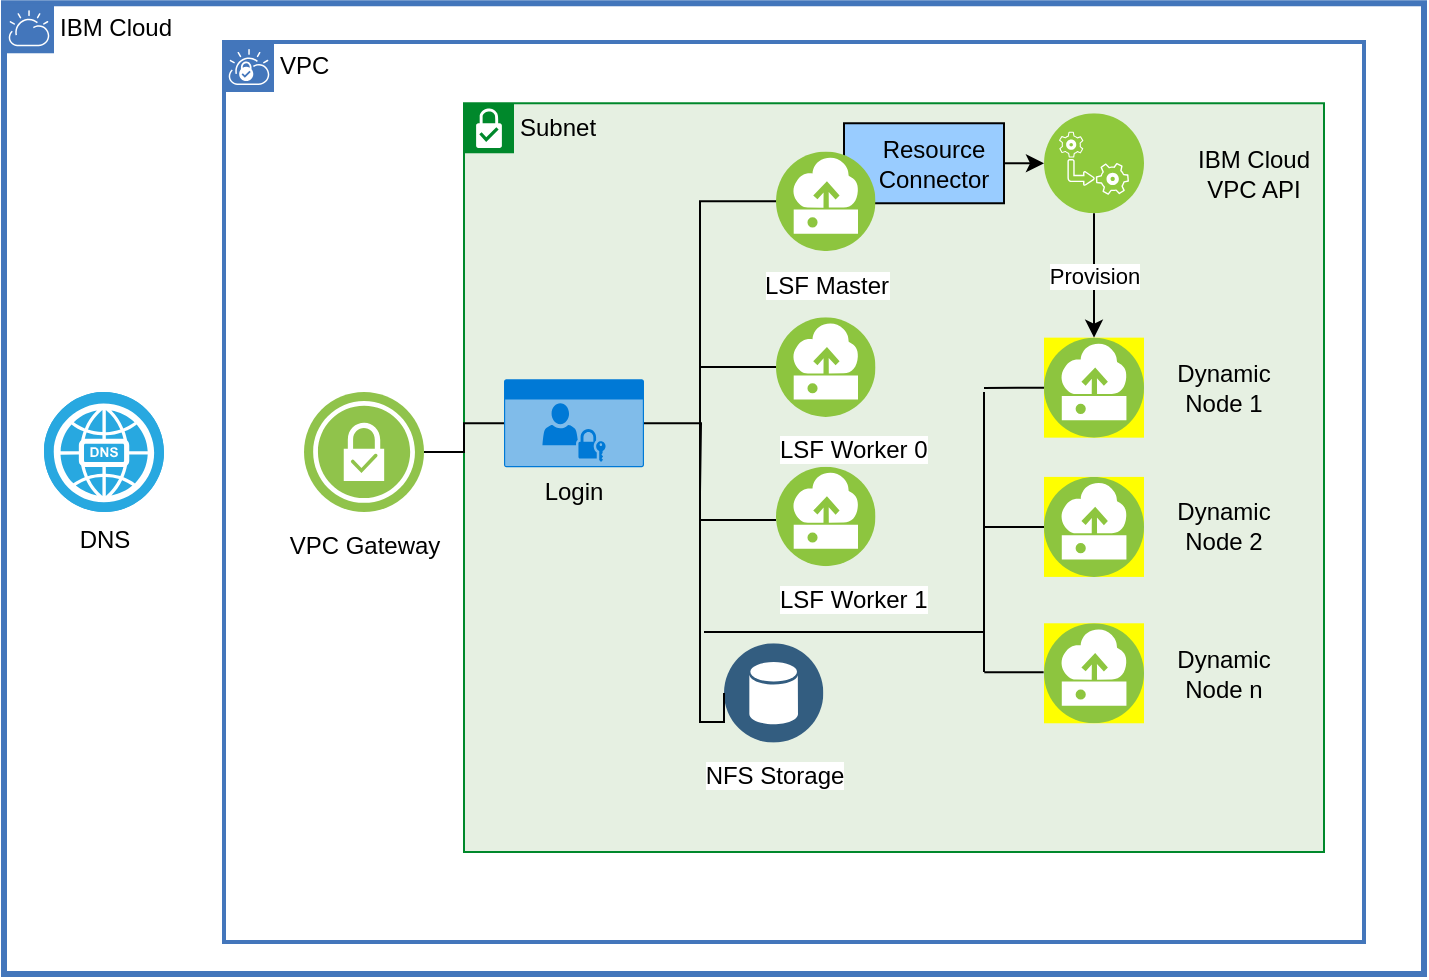 <mxfile version="13.5.7" type="device"><diagram id="mAu1X2Fn9G5h8eAifJ9l" name="Page-1"><mxGraphModel dx="1106" dy="762" grid="1" gridSize="10" guides="1" tooltips="1" connect="1" arrows="1" fold="1" page="1" pageScale="1.5" pageWidth="850" pageHeight="1100" math="0" shadow="0"><root><mxCell id="0"/><mxCell id="1" parent="0"/><mxCell id="xj9xwTQ_cNCY_DP5B0al-22" value="IBM Cloud" style="shape=mxgraph.ibm.box;prType=cloud;fontStyle=0;verticalAlign=top;align=left;spacingLeft=32;spacingTop=4;fillColor=none;rounded=0;whiteSpace=wrap;html=1;strokeColor=#4376BB;strokeWidth=3;dashed=0;container=1;spacing=-4;collapsible=0;expand=0;recursiveResize=0;" parent="1" vertex="1"><mxGeometry x="300" y="85.63" width="710" height="485.37" as="geometry"/></mxCell><mxCell id="xj9xwTQ_cNCY_DP5B0al-1" value="VPC" style="shape=mxgraph.ibm.box;prType=vpc;fontStyle=0;verticalAlign=top;align=left;spacingLeft=32;spacingTop=4;fillColor=none;rounded=0;whiteSpace=wrap;html=1;strokeColor=#4376BB;strokeWidth=2;dashed=0;container=0;spacing=-4;collapsible=0;expand=0;recursiveResize=0;" parent="xj9xwTQ_cNCY_DP5B0al-22" vertex="1"><mxGeometry x="110" y="19.37" width="570" height="450" as="geometry"/></mxCell><mxCell id="xj9xwTQ_cNCY_DP5B0al-15" value="DNS" style="fillColor=#28A8E0;verticalLabelPosition=bottom;html=1;strokeColor=#ffffff;verticalAlign=top;align=center;points=[[0.145,0.145,0],[0.5,0,0],[0.855,0.145,0],[1,0.5,0],[0.855,0.855,0],[0.5,1,0],[0.145,0.855,0],[0,0.5,0]];pointerEvents=1;shape=mxgraph.cisco_safe.compositeIcon;bgIcon=ellipse;resIcon=mxgraph.cisco_safe.capability.dns;" parent="xj9xwTQ_cNCY_DP5B0al-22" vertex="1"><mxGeometry x="20" y="194.37" width="60" height="60" as="geometry"/></mxCell><mxCell id="xj9xwTQ_cNCY_DP5B0al-9" value="Subnet&lt;br&gt;" style="shape=mxgraph.ibm.box;prType=subnet;fontStyle=0;verticalAlign=top;align=left;spacingLeft=32;spacingTop=4;fillColor=#E6F0E2;rounded=0;whiteSpace=wrap;html=1;strokeColor=#00882B;strokeWidth=1;dashed=0;container=1;spacing=-4;collapsible=0;expand=0;recursiveResize=0;" parent="xj9xwTQ_cNCY_DP5B0al-22" vertex="1"><mxGeometry x="230" y="50" width="430" height="374.37" as="geometry"/></mxCell><mxCell id="xj9xwTQ_cNCY_DP5B0al-16" value="&lt;font color=&quot;#000000&quot;&gt;NFS Storage&lt;/font&gt;" style="aspect=fixed;perimeter=ellipsePerimeter;html=1;align=center;shadow=0;dashed=0;fontColor=#4277BB;labelBackgroundColor=#ffffff;fontSize=12;spacingTop=3;image;image=img/lib/ibm/data/data_services.svg;" parent="xj9xwTQ_cNCY_DP5B0al-9" vertex="1"><mxGeometry x="130" y="270" width="49.75" height="49.756" as="geometry"/></mxCell><mxCell id="xj9xwTQ_cNCY_DP5B0al-32" value="" style="html=1;strokeColor=none;fillColor=#0079D6;labelPosition=center;verticalLabelPosition=middle;verticalAlign=top;align=center;fontSize=12;outlineConnect=0;spacingTop=-6;fontColor=#FFFFFF;shape=mxgraph.sitemap.login;" parent="xj9xwTQ_cNCY_DP5B0al-9" vertex="1"><mxGeometry x="20" y="138.05" width="70" height="43.9" as="geometry"/></mxCell><mxCell id="xj9xwTQ_cNCY_DP5B0al-34" value="Login" style="text;html=1;strokeColor=none;fillColor=none;align=center;verticalAlign=middle;whiteSpace=wrap;rounded=0;" parent="xj9xwTQ_cNCY_DP5B0al-9" vertex="1"><mxGeometry x="35" y="184" width="40" height="20" as="geometry"/></mxCell><mxCell id="YCYJ1bA2XyqW1mtlBELk-1" value="" style="rounded=0;whiteSpace=wrap;html=1;fillColor=#99CCFF;" parent="xj9xwTQ_cNCY_DP5B0al-9" vertex="1"><mxGeometry x="190" y="10" width="80" height="40" as="geometry"/></mxCell><mxCell id="YCYJ1bA2XyqW1mtlBELk-3" value="Resource Connector" style="text;html=1;strokeColor=none;fillColor=none;align=center;verticalAlign=middle;whiteSpace=wrap;rounded=0;" parent="xj9xwTQ_cNCY_DP5B0al-9" vertex="1"><mxGeometry x="210" y="12.5" width="50" height="35" as="geometry"/></mxCell><mxCell id="YCYJ1bA2XyqW1mtlBELk-6" value="IBM Cloud VPC API" style="text;html=1;strokeColor=none;fillColor=none;align=center;verticalAlign=middle;whiteSpace=wrap;rounded=0;" parent="xj9xwTQ_cNCY_DP5B0al-9" vertex="1"><mxGeometry x="360" y="15" width="70" height="40" as="geometry"/></mxCell><mxCell id="YCYJ1bA2XyqW1mtlBELk-8" value="" style="aspect=fixed;perimeter=ellipsePerimeter;html=1;align=center;shadow=0;dashed=0;fontColor=#4277BB;labelBackgroundColor=#ffffff;fontSize=12;spacingTop=3;image;image=img/lib/ibm/vpc/Instance.svg;imageBackground=#FFFF00;" parent="xj9xwTQ_cNCY_DP5B0al-9" vertex="1"><mxGeometry x="290" y="117.19" width="50" height="50" as="geometry"/></mxCell><mxCell id="YCYJ1bA2XyqW1mtlBELk-9" value="" style="aspect=fixed;perimeter=ellipsePerimeter;html=1;align=center;shadow=0;dashed=0;fontColor=#4277BB;labelBackgroundColor=#ffffff;fontSize=12;spacingTop=3;image;image=img/lib/ibm/vpc/CloudServices.svg;" parent="xj9xwTQ_cNCY_DP5B0al-9" vertex="1"><mxGeometry x="290" y="5" width="50" height="50" as="geometry"/></mxCell><mxCell id="YCYJ1bA2XyqW1mtlBELk-10" value="" style="aspect=fixed;perimeter=ellipsePerimeter;html=1;align=center;shadow=0;dashed=0;fontColor=#4277BB;labelBackgroundColor=#ffffff;fontSize=12;spacingTop=3;image;image=img/lib/ibm/vpc/Instance.svg;imageBackground=#FFFF00;" parent="xj9xwTQ_cNCY_DP5B0al-9" vertex="1"><mxGeometry x="290" y="186.82" width="50" height="50" as="geometry"/></mxCell><mxCell id="YCYJ1bA2XyqW1mtlBELk-11" value="Dynamic Node 1" style="text;html=1;strokeColor=none;fillColor=none;align=center;verticalAlign=middle;whiteSpace=wrap;rounded=0;" parent="xj9xwTQ_cNCY_DP5B0al-9" vertex="1"><mxGeometry x="350" y="114.37" width="60" height="55.63" as="geometry"/></mxCell><mxCell id="YCYJ1bA2XyqW1mtlBELk-12" value="Dynamic Node 2" style="text;html=1;strokeColor=none;fillColor=none;align=center;verticalAlign=middle;whiteSpace=wrap;rounded=0;" parent="xj9xwTQ_cNCY_DP5B0al-9" vertex="1"><mxGeometry x="350" y="184" width="60" height="55.63" as="geometry"/></mxCell><mxCell id="YCYJ1bA2XyqW1mtlBELk-13" value="" style="aspect=fixed;perimeter=ellipsePerimeter;html=1;align=center;shadow=0;dashed=0;fontColor=#4277BB;labelBackgroundColor=#ffffff;fontSize=12;spacingTop=3;image;image=img/lib/ibm/vpc/Instance.svg;imageBackground=#FFFF00;" parent="xj9xwTQ_cNCY_DP5B0al-9" vertex="1"><mxGeometry x="290" y="260.01" width="50" height="50" as="geometry"/></mxCell><mxCell id="YCYJ1bA2XyqW1mtlBELk-14" value="Dynamic Node n" style="text;html=1;strokeColor=none;fillColor=none;align=center;verticalAlign=middle;whiteSpace=wrap;rounded=0;" parent="xj9xwTQ_cNCY_DP5B0al-9" vertex="1"><mxGeometry x="350" y="257.19" width="60" height="55.63" as="geometry"/></mxCell><mxCell id="YCYJ1bA2XyqW1mtlBELk-18" value="" style="endArrow=classic;html=1;entryX=0.5;entryY=0;entryDx=0;entryDy=0;exitX=0.5;exitY=1;exitDx=0;exitDy=0;" parent="xj9xwTQ_cNCY_DP5B0al-9" source="YCYJ1bA2XyqW1mtlBELk-9" target="YCYJ1bA2XyqW1mtlBELk-8" edge="1"><mxGeometry relative="1" as="geometry"><mxPoint x="320" y="55" as="sourcePoint"/><mxPoint x="420" y="55" as="targetPoint"/></mxGeometry></mxCell><mxCell id="YCYJ1bA2XyqW1mtlBELk-19" value="Provision" style="edgeLabel;resizable=0;html=1;align=center;verticalAlign=middle;" parent="YCYJ1bA2XyqW1mtlBELk-18" connectable="0" vertex="1"><mxGeometry relative="1" as="geometry"/></mxCell><mxCell id="YCYJ1bA2XyqW1mtlBELk-26" value="" style="endArrow=none;html=1;entryX=0.605;entryY=0.566;entryDx=0;entryDy=0;exitX=0;exitY=0.5;exitDx=0;exitDy=0;entryPerimeter=0;" parent="xj9xwTQ_cNCY_DP5B0al-9" source="YCYJ1bA2XyqW1mtlBELk-10" target="xj9xwTQ_cNCY_DP5B0al-9" edge="1"><mxGeometry width="50" height="50" relative="1" as="geometry"><mxPoint x="270" y="152.37" as="sourcePoint"/><mxPoint x="300" y="152.19" as="targetPoint"/></mxGeometry></mxCell><mxCell id="YCYJ1bA2XyqW1mtlBELk-29" value="" style="endArrow=classic;html=1;exitX=1;exitY=0.5;exitDx=0;exitDy=0;entryX=0;entryY=0.5;entryDx=0;entryDy=0;" parent="xj9xwTQ_cNCY_DP5B0al-9" source="YCYJ1bA2XyqW1mtlBELk-1" target="YCYJ1bA2XyqW1mtlBELk-9" edge="1"><mxGeometry width="50" height="50" relative="1" as="geometry"><mxPoint x="70" y="204.37" as="sourcePoint"/><mxPoint x="120" y="154.37" as="targetPoint"/></mxGeometry></mxCell><mxCell id="RQBEJfZzzdea2KilqA7A-45" style="edgeStyle=orthogonalEdgeStyle;rounded=0;orthogonalLoop=1;jettySize=auto;html=1;exitX=0;exitY=0.5;exitDx=0;exitDy=0;entryX=0;entryY=0.5;entryDx=0;entryDy=0;endArrow=none;endFill=0;" parent="xj9xwTQ_cNCY_DP5B0al-22" target="xj9xwTQ_cNCY_DP5B0al-16" edge="1"><mxGeometry relative="1" as="geometry"><Array as="points"><mxPoint x="348" y="99.37"/><mxPoint x="348" y="359.37"/></Array><mxPoint x="388" y="99.004" as="sourcePoint"/><mxPoint x="388" y="256.565" as="targetPoint"/></mxGeometry></mxCell><mxCell id="RQBEJfZzzdea2KilqA7A-42" value="LSF Master" style="aspect=fixed;perimeter=ellipsePerimeter;html=1;align=center;shadow=0;dashed=0;labelBackgroundColor=#ffffff;fontSize=12;spacingTop=3;image;image=img/lib/ibm/vpc/Instance.svg;" parent="xj9xwTQ_cNCY_DP5B0al-22" vertex="1"><mxGeometry x="386" y="74.126" width="49.756" height="49.756" as="geometry"/></mxCell><mxCell id="RQBEJfZzzdea2KilqA7A-43" value="&lt;font color=&quot;#000000&quot;&gt;LSF Worker 1&lt;/font&gt;" style="aspect=fixed;perimeter=ellipsePerimeter;html=1;align=left;shadow=0;dashed=0;fontColor=#4277BB;labelBackgroundColor=#ffffff;fontSize=12;spacingTop=3;image;image=img/lib/ibm/vpc/Instance.svg;" parent="xj9xwTQ_cNCY_DP5B0al-22" vertex="1"><mxGeometry x="386" y="231.687" width="49.756" height="49.76" as="geometry"/></mxCell><mxCell id="RQBEJfZzzdea2KilqA7A-46" style="edgeStyle=orthogonalEdgeStyle;rounded=0;orthogonalLoop=1;jettySize=auto;html=1;exitX=0;exitY=0.5;exitDx=0;exitDy=0;endArrow=none;endFill=0;" parent="xj9xwTQ_cNCY_DP5B0al-22" source="RQBEJfZzzdea2KilqA7A-44" edge="1"><mxGeometry relative="1" as="geometry"><mxPoint x="348" y="181.931" as="targetPoint"/></mxGeometry></mxCell><mxCell id="RQBEJfZzzdea2KilqA7A-44" value="&lt;font color=&quot;#000000&quot;&gt;LSF Worker 0&lt;/font&gt;" style="aspect=fixed;perimeter=ellipsePerimeter;html=1;align=left;shadow=0;dashed=0;fontColor=#4277BB;labelBackgroundColor=#ffffff;fontSize=12;spacingTop=3;image;image=img/lib/ibm/vpc/Instance.svg;" parent="xj9xwTQ_cNCY_DP5B0al-22" vertex="1"><mxGeometry x="386" y="157.053" width="49.756" height="49.756" as="geometry"/></mxCell><mxCell id="xj9xwTQ_cNCY_DP5B0al-26" style="edgeStyle=orthogonalEdgeStyle;rounded=0;orthogonalLoop=1;jettySize=auto;html=1;exitX=1;exitY=0.5;exitDx=0;exitDy=0;strokeWidth=1;endArrow=none;endFill=0;" parent="xj9xwTQ_cNCY_DP5B0al-22" source="xj9xwTQ_cNCY_DP5B0al-6" target="xj9xwTQ_cNCY_DP5B0al-32" edge="1"><mxGeometry relative="1" as="geometry"/></mxCell><mxCell id="xj9xwTQ_cNCY_DP5B0al-6" value="&lt;font color=&quot;#000000&quot;&gt;VPC Gateway&lt;/font&gt;" style="aspect=fixed;perimeter=ellipsePerimeter;html=1;align=center;shadow=0;dashed=0;fontColor=#4277BB;labelBackgroundColor=#ffffff;fontSize=12;spacingTop=3;image;image=img/lib/ibm/vpc/VPNGateway.svg;" parent="xj9xwTQ_cNCY_DP5B0al-22" vertex="1"><mxGeometry x="150" y="194.37" width="60" height="60" as="geometry"/></mxCell><mxCell id="YCYJ1bA2XyqW1mtlBELk-24" value="" style="endArrow=none;html=1;exitX=0.674;exitY=0.76;exitDx=0;exitDy=0;exitPerimeter=0;entryX=0.605;entryY=0.76;entryDx=0;entryDy=0;entryPerimeter=0;" parent="xj9xwTQ_cNCY_DP5B0al-22" source="xj9xwTQ_cNCY_DP5B0al-9" target="xj9xwTQ_cNCY_DP5B0al-9" edge="1"><mxGeometry width="50" height="50" relative="1" as="geometry"><mxPoint x="300" y="184.37" as="sourcePoint"/><mxPoint x="350" y="134.37" as="targetPoint"/></mxGeometry></mxCell><mxCell id="xj9xwTQ_cNCY_DP5B0al-31" value="" style="endArrow=none;html=1;strokeWidth=1;entryX=0;entryY=0.536;entryDx=0;entryDy=0;entryPerimeter=0;" parent="1" target="RQBEJfZzzdea2KilqA7A-43" edge="1"><mxGeometry width="50" height="50" relative="1" as="geometry"><mxPoint x="648" y="344" as="sourcePoint"/><mxPoint x="600" y="310" as="targetPoint"/></mxGeometry></mxCell><mxCell id="xj9xwTQ_cNCY_DP5B0al-33" style="edgeStyle=orthogonalEdgeStyle;rounded=0;orthogonalLoop=1;jettySize=auto;html=1;exitX=1;exitY=0.5;exitDx=0;exitDy=0;exitPerimeter=0;endArrow=none;endFill=0;strokeWidth=1;" parent="1" source="xj9xwTQ_cNCY_DP5B0al-32" edge="1"><mxGeometry relative="1" as="geometry"><mxPoint x="648" y="330" as="targetPoint"/></mxGeometry></mxCell><mxCell id="YCYJ1bA2XyqW1mtlBELk-25" value="" style="endArrow=none;html=1;entryX=0;entryY=0.5;entryDx=0;entryDy=0;" parent="1" target="YCYJ1bA2XyqW1mtlBELk-8" edge="1"><mxGeometry width="50" height="50" relative="1" as="geometry"><mxPoint x="790" y="278" as="sourcePoint"/><mxPoint x="650" y="220" as="targetPoint"/></mxGeometry></mxCell><mxCell id="YCYJ1bA2XyqW1mtlBELk-27" value="" style="endArrow=none;html=1;" parent="1" edge="1"><mxGeometry width="50" height="50" relative="1" as="geometry"><mxPoint x="790" y="280" as="sourcePoint"/><mxPoint x="790" y="420" as="targetPoint"/></mxGeometry></mxCell><mxCell id="YCYJ1bA2XyqW1mtlBELk-28" value="" style="endArrow=none;html=1;" parent="1" edge="1"><mxGeometry width="50" height="50" relative="1" as="geometry"><mxPoint x="650" y="400" as="sourcePoint"/><mxPoint x="790" y="400" as="targetPoint"/></mxGeometry></mxCell></root></mxGraphModel></diagram></mxfile>
